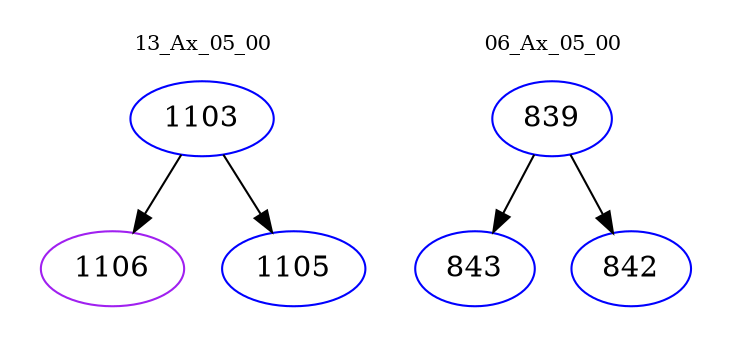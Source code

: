 digraph{
subgraph cluster_0 {
color = white
label = "13_Ax_05_00";
fontsize=10;
T0_1103 [label="1103", color="blue"]
T0_1103 -> T0_1106 [color="black"]
T0_1106 [label="1106", color="purple"]
T0_1103 -> T0_1105 [color="black"]
T0_1105 [label="1105", color="blue"]
}
subgraph cluster_1 {
color = white
label = "06_Ax_05_00";
fontsize=10;
T1_839 [label="839", color="blue"]
T1_839 -> T1_843 [color="black"]
T1_843 [label="843", color="blue"]
T1_839 -> T1_842 [color="black"]
T1_842 [label="842", color="blue"]
}
}
